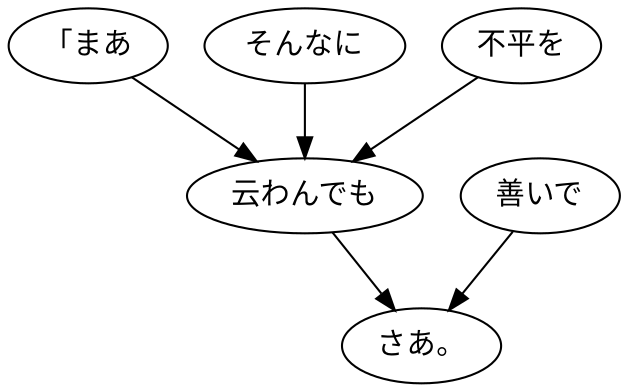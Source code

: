 digraph graph1416 {
	node0 [label="「まあ"];
	node1 [label="そんなに"];
	node2 [label="不平を"];
	node3 [label="云わんでも"];
	node4 [label="善いで"];
	node5 [label="さあ。"];
	node0 -> node3;
	node1 -> node3;
	node2 -> node3;
	node3 -> node5;
	node4 -> node5;
}
